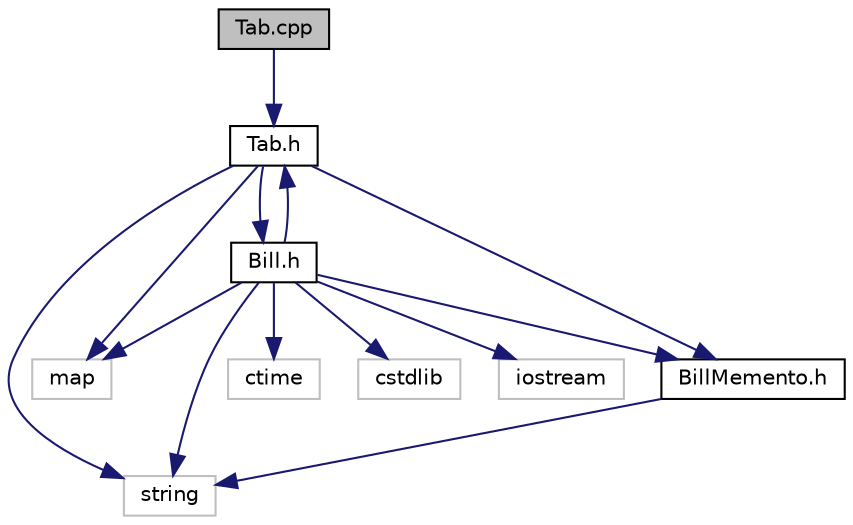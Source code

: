digraph "Tab.cpp"
{
 // LATEX_PDF_SIZE
  edge [fontname="Helvetica",fontsize="10",labelfontname="Helvetica",labelfontsize="10"];
  node [fontname="Helvetica",fontsize="10",shape=record];
  Node1 [label="Tab.cpp",height=0.2,width=0.4,color="black", fillcolor="grey75", style="filled", fontcolor="black",tooltip="Contains the declaration of the Tab class functions."];
  Node1 -> Node2 [color="midnightblue",fontsize="10",style="solid"];
  Node2 [label="Tab.h",height=0.2,width=0.4,color="black", fillcolor="white", style="filled",URL="$Tab_8h.html",tooltip="Contains the declaration of the Tab class."];
  Node2 -> Node3 [color="midnightblue",fontsize="10",style="solid"];
  Node3 [label="string",height=0.2,width=0.4,color="grey75", fillcolor="white", style="filled",tooltip=" "];
  Node2 -> Node4 [color="midnightblue",fontsize="10",style="solid"];
  Node4 [label="map",height=0.2,width=0.4,color="grey75", fillcolor="white", style="filled",tooltip=" "];
  Node2 -> Node5 [color="midnightblue",fontsize="10",style="solid"];
  Node5 [label="BillMemento.h",height=0.2,width=0.4,color="black", fillcolor="white", style="filled",URL="$BillMemento_8h.html",tooltip="Contains the declaration of the BillMemento class."];
  Node5 -> Node3 [color="midnightblue",fontsize="10",style="solid"];
  Node2 -> Node6 [color="midnightblue",fontsize="10",style="solid"];
  Node6 [label="Bill.h",height=0.2,width=0.4,color="black", fillcolor="white", style="filled",URL="$Bill_8h.html",tooltip="Contains the declaration of the Bill class."];
  Node6 -> Node3 [color="midnightblue",fontsize="10",style="solid"];
  Node6 -> Node4 [color="midnightblue",fontsize="10",style="solid"];
  Node6 -> Node7 [color="midnightblue",fontsize="10",style="solid"];
  Node7 [label="iostream",height=0.2,width=0.4,color="grey75", fillcolor="white", style="filled",tooltip=" "];
  Node6 -> Node8 [color="midnightblue",fontsize="10",style="solid"];
  Node8 [label="ctime",height=0.2,width=0.4,color="grey75", fillcolor="white", style="filled",tooltip=" "];
  Node6 -> Node9 [color="midnightblue",fontsize="10",style="solid"];
  Node9 [label="cstdlib",height=0.2,width=0.4,color="grey75", fillcolor="white", style="filled",tooltip=" "];
  Node6 -> Node2 [color="midnightblue",fontsize="10",style="solid"];
  Node6 -> Node5 [color="midnightblue",fontsize="10",style="solid"];
}
